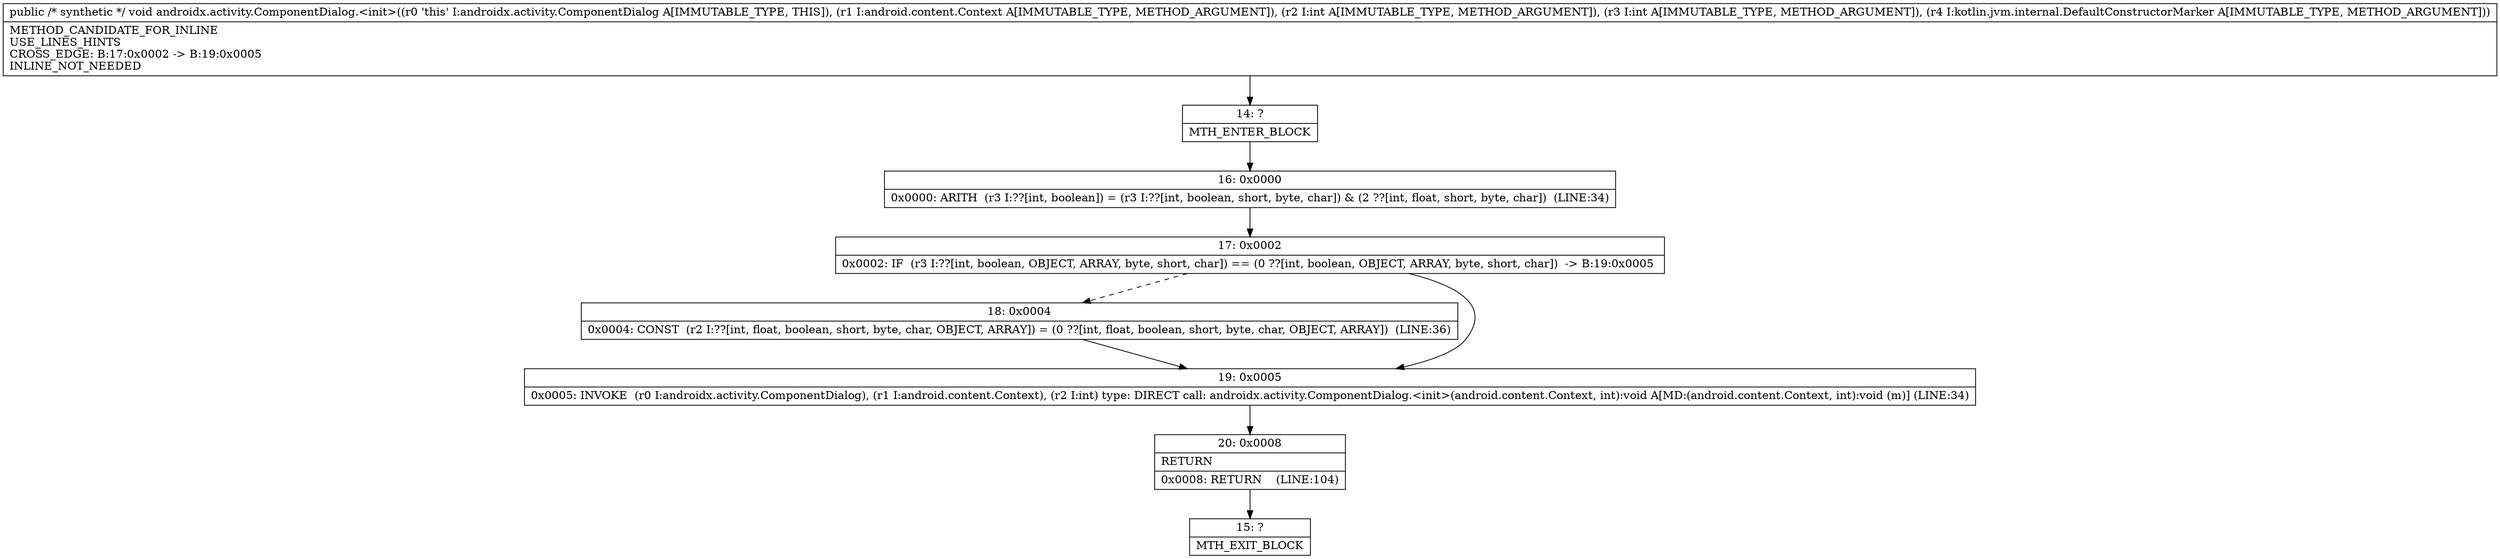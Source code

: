 digraph "CFG forandroidx.activity.ComponentDialog.\<init\>(Landroid\/content\/Context;IILkotlin\/jvm\/internal\/DefaultConstructorMarker;)V" {
Node_14 [shape=record,label="{14\:\ ?|MTH_ENTER_BLOCK\l}"];
Node_16 [shape=record,label="{16\:\ 0x0000|0x0000: ARITH  (r3 I:??[int, boolean]) = (r3 I:??[int, boolean, short, byte, char]) & (2 ??[int, float, short, byte, char])  (LINE:34)\l}"];
Node_17 [shape=record,label="{17\:\ 0x0002|0x0002: IF  (r3 I:??[int, boolean, OBJECT, ARRAY, byte, short, char]) == (0 ??[int, boolean, OBJECT, ARRAY, byte, short, char])  \-\> B:19:0x0005 \l}"];
Node_18 [shape=record,label="{18\:\ 0x0004|0x0004: CONST  (r2 I:??[int, float, boolean, short, byte, char, OBJECT, ARRAY]) = (0 ??[int, float, boolean, short, byte, char, OBJECT, ARRAY])  (LINE:36)\l}"];
Node_19 [shape=record,label="{19\:\ 0x0005|0x0005: INVOKE  (r0 I:androidx.activity.ComponentDialog), (r1 I:android.content.Context), (r2 I:int) type: DIRECT call: androidx.activity.ComponentDialog.\<init\>(android.content.Context, int):void A[MD:(android.content.Context, int):void (m)] (LINE:34)\l}"];
Node_20 [shape=record,label="{20\:\ 0x0008|RETURN\l|0x0008: RETURN    (LINE:104)\l}"];
Node_15 [shape=record,label="{15\:\ ?|MTH_EXIT_BLOCK\l}"];
MethodNode[shape=record,label="{public \/* synthetic *\/ void androidx.activity.ComponentDialog.\<init\>((r0 'this' I:androidx.activity.ComponentDialog A[IMMUTABLE_TYPE, THIS]), (r1 I:android.content.Context A[IMMUTABLE_TYPE, METHOD_ARGUMENT]), (r2 I:int A[IMMUTABLE_TYPE, METHOD_ARGUMENT]), (r3 I:int A[IMMUTABLE_TYPE, METHOD_ARGUMENT]), (r4 I:kotlin.jvm.internal.DefaultConstructorMarker A[IMMUTABLE_TYPE, METHOD_ARGUMENT]))  | METHOD_CANDIDATE_FOR_INLINE\lUSE_LINES_HINTS\lCROSS_EDGE: B:17:0x0002 \-\> B:19:0x0005\lINLINE_NOT_NEEDED\l}"];
MethodNode -> Node_14;Node_14 -> Node_16;
Node_16 -> Node_17;
Node_17 -> Node_18[style=dashed];
Node_17 -> Node_19;
Node_18 -> Node_19;
Node_19 -> Node_20;
Node_20 -> Node_15;
}

